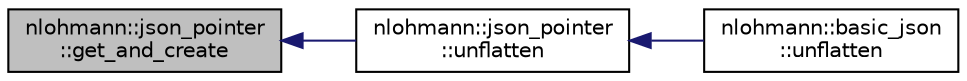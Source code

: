 digraph "nlohmann::json_pointer::get_and_create"
{
 // INTERACTIVE_SVG=YES
  edge [fontname="Helvetica",fontsize="10",labelfontname="Helvetica",labelfontsize="10"];
  node [fontname="Helvetica",fontsize="10",shape=record];
  rankdir="LR";
  Node17 [label="nlohmann::json_pointer\l::get_and_create",height=0.2,width=0.4,color="black", fillcolor="grey75", style="filled", fontcolor="black"];
  Node17 -> Node18 [dir="back",color="midnightblue",fontsize="10",style="solid",fontname="Helvetica"];
  Node18 [label="nlohmann::json_pointer\l::unflatten",height=0.2,width=0.4,color="black", fillcolor="white", style="filled",URL="$classnlohmann_1_1json__pointer.html#a920065221e3c81676c3211c100d024a7"];
  Node18 -> Node19 [dir="back",color="midnightblue",fontsize="10",style="solid",fontname="Helvetica"];
  Node19 [label="nlohmann::basic_json\l::unflatten",height=0.2,width=0.4,color="black", fillcolor="white", style="filled",URL="$classnlohmann_1_1basic__json.html#a74fa3ab2003f2f6f2b69deaafed9126d",tooltip="unflatten a previously flattened JSON value "];
}
